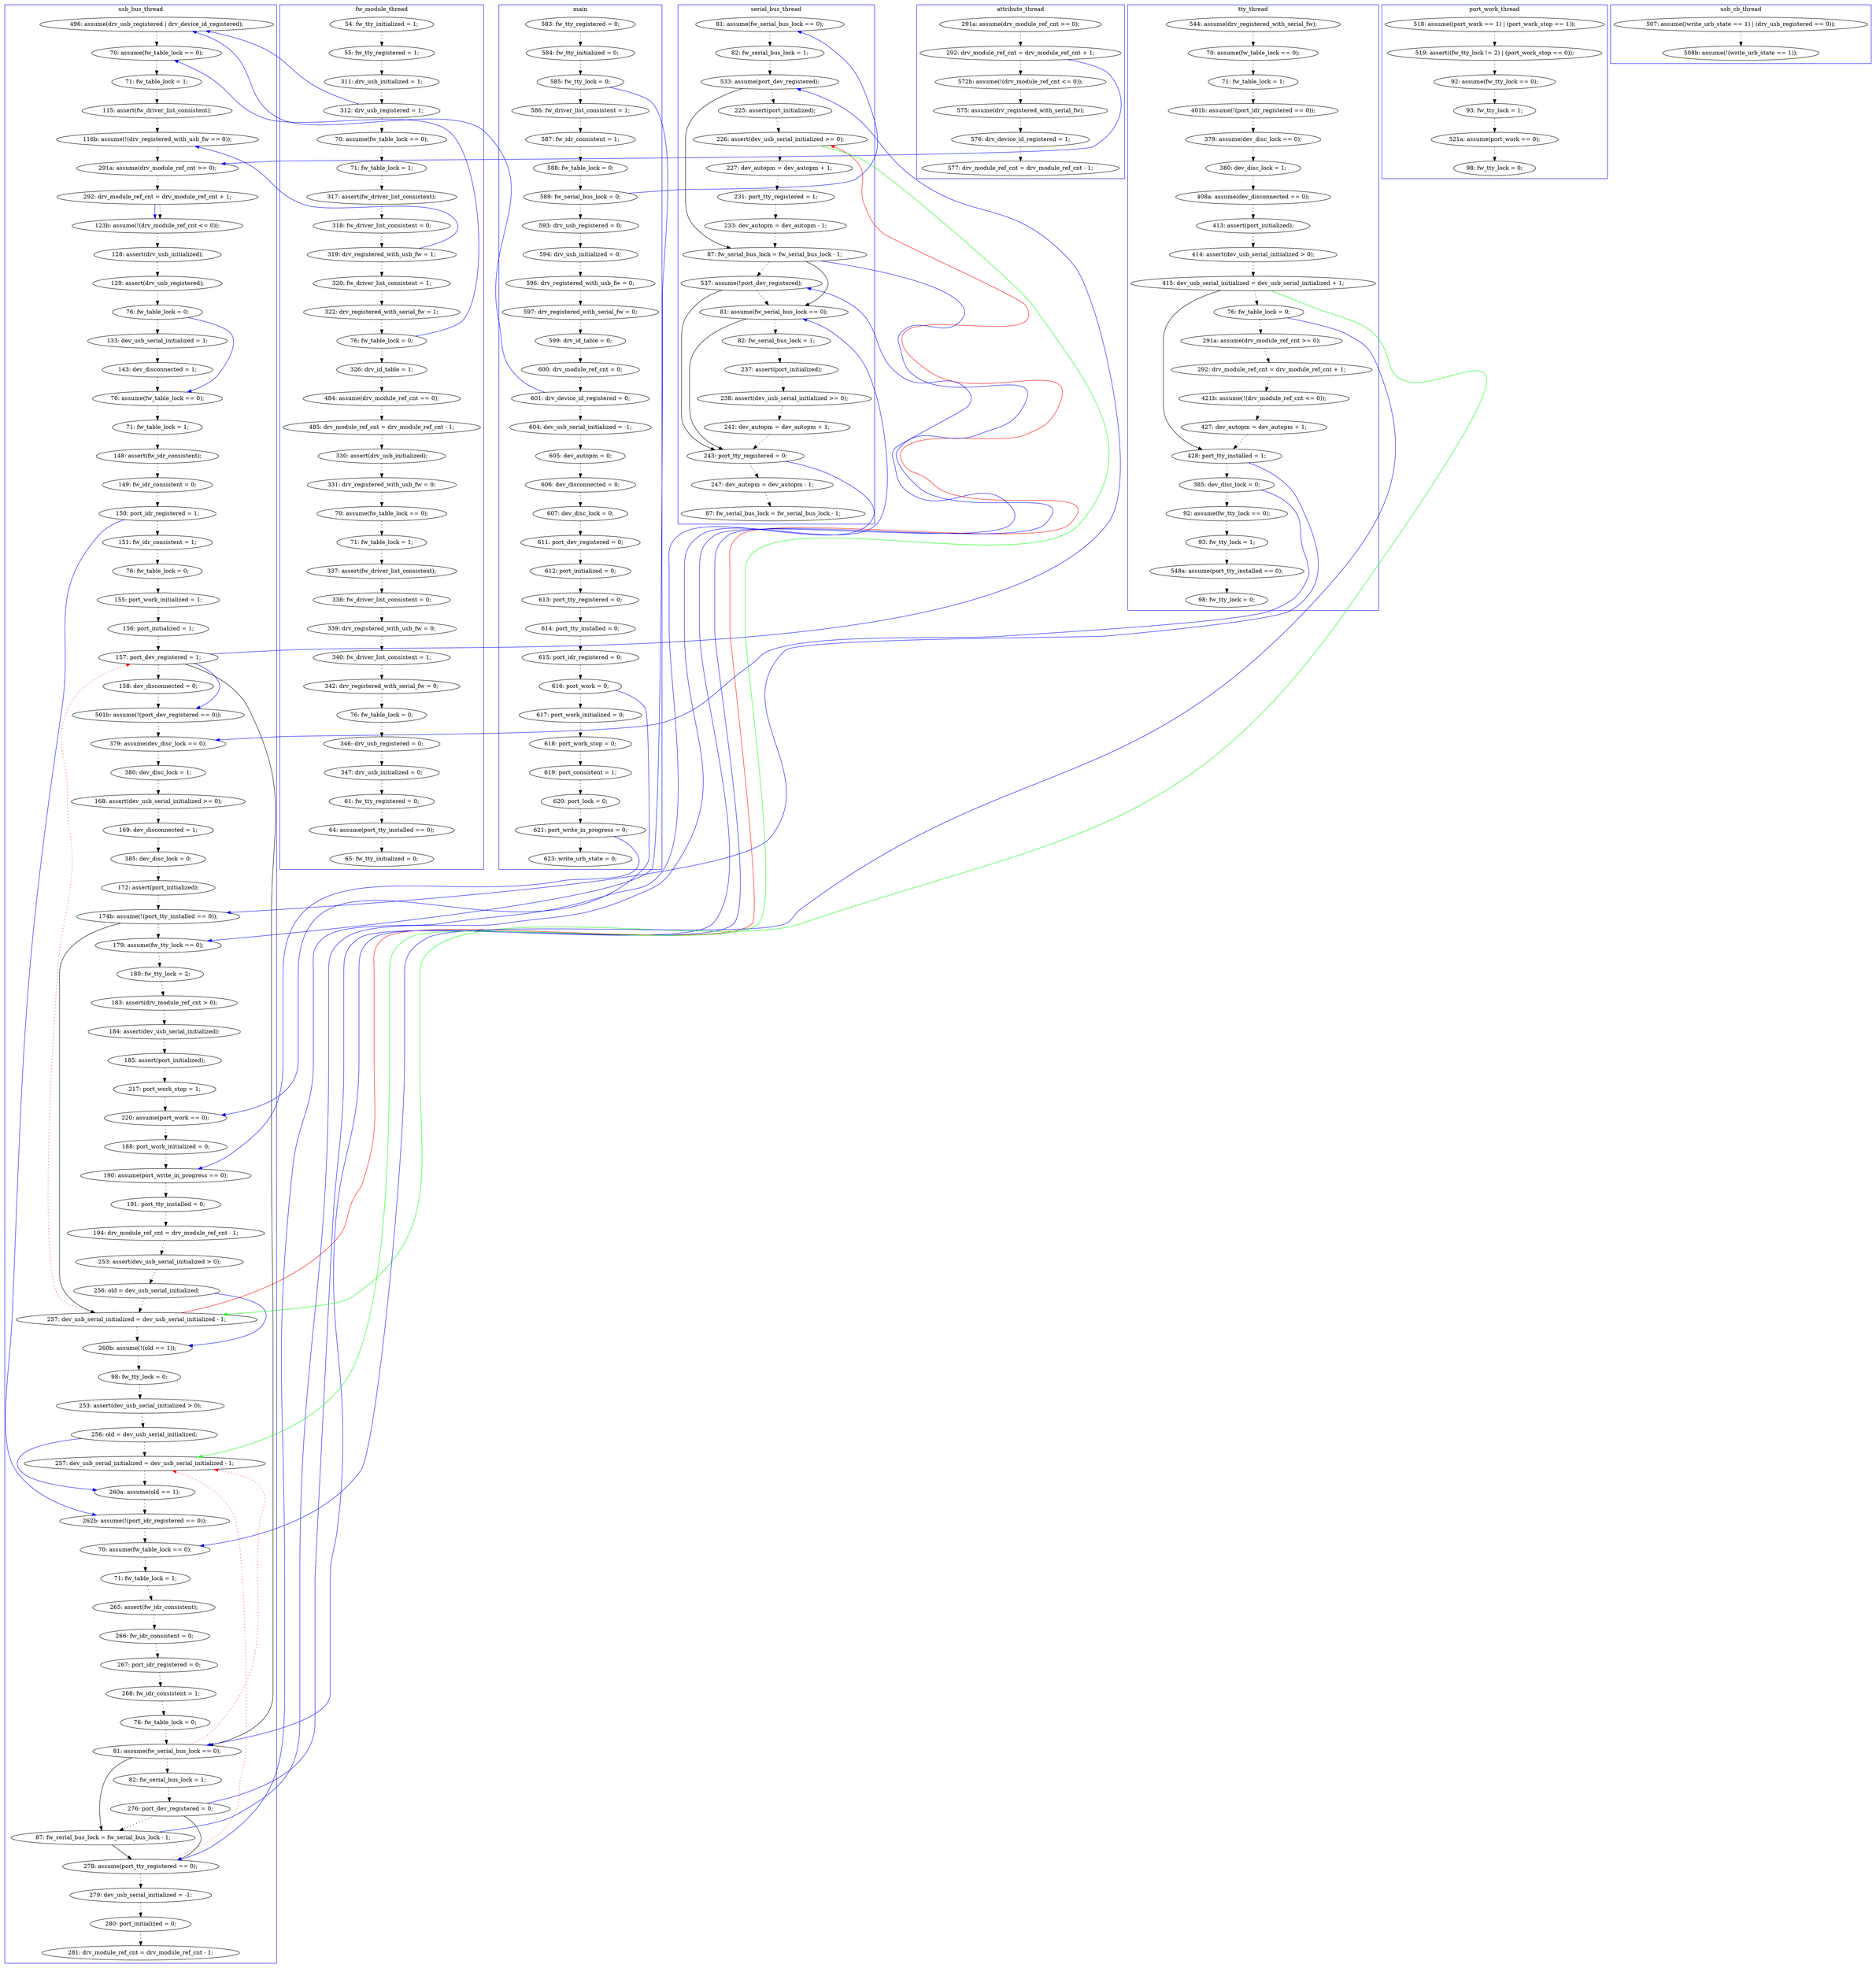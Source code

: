 digraph ProofObject {
	283 -> 303 [color = Black]
	100 -> 102 [style = dotted, color = black]
	159 -> 160 [style = dotted, color = black]
	347 -> 348 [style = dotted, color = black]
	310 -> 311 [style = dotted, color = black]
	211 -> 212 [style = dotted, color = black]
	22 -> 23 [style = dotted, color = black]
	124 -> 128 [style = dotted, color = black]
	100 -> 114 [color = Blue, constraint = false]
	210 -> 338 [style = dotted, color = black]
	172 -> 255 [style = dotted, color = black]
	15 -> 16 [style = dotted, color = black]
	55 -> 57 [style = dotted, color = black]
	173 -> 174 [style = dotted, color = black]
	285 -> 299 [color = Black]
	28 -> 29 [style = dotted, color = black]
	2 -> 3 [style = dotted, color = black]
	253 -> 257 [style = dotted, color = black]
	174 -> 176 [style = dotted, color = black]
	8 -> 9 [style = dotted, color = black]
	177 -> 181 [style = dotted, color = black]
	214 -> 237 [style = dotted, color = black]
	8 -> 185 [color = Blue, constraint = false]
	297 -> 298 [style = dotted, color = black]
	199 -> 201 [style = dotted, color = black]
	299 -> 303 [color = Blue, constraint = false]
	221 -> 226 [style = dotted, color = black]
	16 -> 17 [style = dotted, color = black]
	5 -> 6 [style = dotted, color = black]
	319 -> 324 [style = dotted, color = black]
	303 -> 251 [style = dotted, color = red, constraint = false]
	201 -> 202 [style = dotted, color = black]
	147 -> 151 [style = dotted, color = black]
	151 -> 164 [style = dotted, color = black]
	181 -> 188 [style = dotted, color = black]
	133 -> 134 [style = dotted, color = black]
	337 -> 339 [style = dotted, color = black]
	65 -> 228 [style = dotted, color = black]
	27 -> 28 [style = dotted, color = black]
	95 -> 96 [style = dotted, color = black]
	331 -> 335 [style = dotted, color = black]
	313 -> 314 [style = dotted, color = black]
	272 -> 280 [style = dotted, color = black]
	234 -> 290 [color = Black]
	71 -> 74 [style = dotted, color = black]
	150 -> 169 [color = Black]
	15 -> 47 [color = Blue, constraint = false]
	262 -> 332 [style = dotted, color = black]
	209 -> 211 [style = dotted, color = black]
	142 -> 147 [style = dotted, color = black]
	216 -> 219 [style = dotted, color = black]
	330 -> 331 [style = dotted, color = black]
	251 -> 253 [style = dotted, color = black]
	83 -> 142 [style = dotted, color = black]
	327 -> 328 [style = dotted, color = black]
	150 -> 154 [style = dotted, color = black]
	325 -> 327 [style = dotted, color = black]
	220 -> 251 [color = Green, constraint = false]
	163 -> 167 [style = dotted, color = black]
	121 -> 124 [style = dotted, color = black]
	12 -> 13 [style = dotted, color = black]
	264 -> 266 [style = dotted, color = black]
	267 -> 268 [style = dotted, color = black]
	269 -> 272 [style = dotted, color = black]
	61 -> 65 [style = dotted, color = black]
	26 -> 27 [style = dotted, color = black]
	212 -> 133 [style = dotted, color = red, constraint = false]
	44 -> 50 [style = dotted, color = black]
	304 -> 310 [style = dotted, color = black]
	194 -> 195 [style = dotted, color = black]
	68 -> 69 [style = dotted, color = black]
	176 -> 177 [style = dotted, color = black]
	148 -> 149 [style = dotted, color = black]
	128 -> 131 [style = dotted, color = black]
	212 -> 214 [style = dotted, color = black]
	119 -> 120 [style = dotted, color = black]
	348 -> 349 [style = dotted, color = black]
	191 -> 192 [style = dotted, color = black]
	299 -> 305 [style = dotted, color = black]
	6 -> 7 [style = dotted, color = black]
	93 -> 95 [style = dotted, color = black]
	283 -> 287 [style = dotted, color = black]
	138 -> 173 [style = dotted, color = black]
	303 -> 304 [style = dotted, color = black]
	314 -> 317 [style = dotted, color = black]
	169 -> 172 [style = dotted, color = black]
	198 -> 199 [style = dotted, color = black]
	134 -> 138 [style = dotted, color = black]
	25 -> 26 [style = dotted, color = black]
	290 -> 291 [style = dotted, color = black]
	146 -> 148 [style = dotted, color = black]
	133 -> 216 [color = Blue, constraint = false]
	74 -> 88 [style = dotted, color = black]
	132 -> 140 [style = dotted, color = black]
	69 -> 71 [style = dotted, color = black]
	237 -> 249 [style = dotted, color = black]
	328 -> 329 [style = dotted, color = black]
	227 -> 234 [style = dotted, color = black]
	160 -> 163 [style = dotted, color = black]
	131 -> 133 [style = dotted, color = black]
	47 -> 68 [style = dotted, color = black]
	115 -> 117 [style = dotted, color = black]
	190 -> 191 [style = dotted, color = black]
	18 -> 19 [style = dotted, color = black]
	287 -> 290 [color = Blue, constraint = false]
	82 -> 83 [style = dotted, color = black]
	43 -> 44 [style = dotted, color = black]
	167 -> 169 [style = dotted, color = black]
	216 -> 234 [color = Black]
	36 -> 38 [style = dotted, color = black]
	59 -> 61 [style = dotted, color = black]
	120 -> 257 [color = Blue, constraint = false]
	324 -> 325 [style = dotted, color = black]
	23 -> 24 [style = dotted, color = black]
	102 -> 110 [style = dotted, color = black]
	356 -> 357 [style = dotted, color = black]
	140 -> 141 [style = dotted, color = black]
	11 -> 12 [style = dotted, color = black]
	234 -> 280 [color = Blue, constraint = false]
	30 -> 31 [style = dotted, color = black]
	280 -> 251 [style = dotted, color = red, constraint = false]
	263 -> 264 [style = dotted, color = black]
	283 -> 285 [color = Blue, constraint = false]
	186 -> 216 [style = dotted, color = black]
	50 -> 51 [style = dotted, color = black]
	51 -> 54 [style = dotted, color = black]
	290 -> 299 [color = Black]
	172 -> 173 [color = Blue, constraint = false]
	29 -> 30 [style = dotted, color = black]
	20 -> 21 [style = dotted, color = black]
	192 -> 193 [style = dotted, color = black]
	250 -> 253 [color = Blue, constraint = false]
	287 -> 303 [color = Black]
	54 -> 55 [style = dotted, color = black]
	249 -> 250 [style = dotted, color = black]
	281 -> 283 [style = dotted, color = black]
	24 -> 25 [style = dotted, color = black]
	110 -> 114 [style = dotted, color = black]
	190 -> 212 [color = Black]
	126 -> 127 [style = dotted, color = black]
	154 -> 263 [color = Blue, constraint = false]
	57 -> 59 [style = dotted, color = black]
	114 -> 115 [style = dotted, color = black]
	255 -> 256 [style = dotted, color = black]
	7 -> 8 [style = dotted, color = black]
	329 -> 330 [style = dotted, color = black]
	4 -> 5 [style = dotted, color = black]
	339 -> 347 [style = dotted, color = black]
	212 -> 220 [color = Red, constraint = false]
	3 -> 4 [style = dotted, color = black]
	285 -> 290 [style = dotted, color = black]
	296 -> 297 [style = dotted, color = black]
	44 -> 47 [color = Blue, constraint = false]
	75 -> 126 [style = dotted, color = black]
	338 -> 356 [style = dotted, color = black]
	280 -> 281 [style = dotted, color = black]
	335 -> 337 [style = dotted, color = black]
	149 -> 150 [style = dotted, color = black]
	226 -> 227 [style = dotted, color = black]
	203 -> 204 [style = dotted, color = black]
	188 -> 190 [style = dotted, color = black]
	360 -> 364 [style = dotted, color = black]
	4 -> 191 [color = Blue, constraint = false]
	228 -> 313 [style = dotted, color = black]
	14 -> 15 [style = dotted, color = black]
	266 -> 267 [style = dotted, color = black]
	65 -> 68 [color = Blue, constraint = false]
	30 -> 202 [color = Blue, constraint = false]
	185 -> 186 [style = dotted, color = black]
	19 -> 20 [style = dotted, color = black]
	234 -> 285 [style = dotted, color = black]
	133 -> 138 [color = Blue, constraint = false]
	169 -> 190 [color = Blue, constraint = false]
	89 -> 93 [color = Blue, constraint = false]
	88 -> 89 [style = dotted, color = black]
	96 -> 100 [style = dotted, color = black]
	195 -> 198 [style = dotted, color = black]
	127 -> 132 [style = dotted, color = black]
	257 -> 263 [style = dotted, color = black]
	154 -> 159 [style = dotted, color = black]
	268 -> 269 [style = dotted, color = black]
	83 -> 88 [color = Blue, constraint = false]
	219 -> 220 [style = dotted, color = black]
	89 -> 93 [style = dotted, color = black]
	13 -> 14 [style = dotted, color = black]
	17 -> 18 [style = dotted, color = black]
	141 -> 146 [style = dotted, color = black]
	193 -> 194 [style = dotted, color = black]
	38 -> 43 [style = dotted, color = black]
	133 -> 280 [color = Black]
	120 -> 121 [style = dotted, color = black]
	357 -> 360 [style = dotted, color = black]
	280 -> 287 [color = Black]
	305 -> 309 [style = dotted, color = black]
	340 -> 343 [style = dotted, color = black]
	250 -> 251 [style = dotted, color = black]
	291 -> 296 [style = dotted, color = black]
	204 -> 209 [style = dotted, color = black]
	298 -> 299 [style = dotted, color = black]
	202 -> 203 [style = dotted, color = black]
	256 -> 262 [style = dotted, color = black]
	10 -> 11 [style = dotted, color = black]
	317 -> 319 [style = dotted, color = black]
	25 -> 199 [color = Blue, constraint = false]
	57 -> 74 [color = Blue, constraint = false]
	211 -> 214 [color = Blue, constraint = false]
	21 -> 22 [style = dotted, color = black]
	150 -> 212 [color = Green, constraint = false]
	117 -> 119 [style = dotted, color = black]
	9 -> 10 [style = dotted, color = black]
	220 -> 221 [style = dotted, color = black]
	subgraph cluster6 {
		label = usb_cb_thread
		color = blue
		340  [label = "507: assume((write_urb_state == 1) | (drv_usb_registered == 0));"]
		343  [label = "508b: assume(!(write_urb_state == 1));"]
	}
	subgraph cluster7 {
		label = port_work_thread
		color = blue
		338  [label = "519: assert((fw_tty_lock != 2) | (port_work_stop == 0));"]
		210  [label = "518: assume((port_work == 1) | (port_work_stop == 1));"]
		356  [label = "92: assume(fw_tty_lock == 0);"]
		360  [label = "521a: assume(port_work == 0);"]
		357  [label = "93: fw_tty_lock = 1;"]
		364  [label = "98: fw_tty_lock = 0;"]
	}
	subgraph cluster1 {
		label = fw_module_thread
		color = blue
		59  [label = "320: fw_driver_list_consistent = 1;"]
		55  [label = "318: fw_driver_list_consistent = 0;"]
		330  [label = "340: fw_driver_list_consistent = 1;"]
		324  [label = "70: assume(fw_table_lock == 0);"]
		331  [label = "342: drv_registered_with_serial_fw = 0;"]
		54  [label = "317: assert(fw_driver_list_consistent);"]
		325  [label = "71: fw_table_lock = 1;"]
		65  [label = "76: fw_table_lock = 0;"]
		228  [label = "326: drv_id_table = 1;"]
		339  [label = "347: drv_usb_initialized = 0;"]
		43  [label = "311: drv_usb_initialized = 1;"]
		313  [label = "484: assume(drv_module_ref_cnt == 0);"]
		51  [label = "71: fw_table_lock = 1;"]
		57  [label = "319: drv_registered_with_usb_fw = 1;"]
		38  [label = "55: fw_tty_registered = 1;"]
		348  [label = "64: assume(port_tty_installed == 0);"]
		337  [label = "346: drv_usb_registered = 0;"]
		61  [label = "322: drv_registered_with_serial_fw = 1;"]
		349  [label = "65: fw_tty_initialized = 0;"]
		44  [label = "312: drv_usb_registered = 1;"]
		335  [label = "76: fw_table_lock = 0;"]
		329  [label = "339: drv_registered_with_usb_fw = 0;"]
		328  [label = "338: fw_driver_list_consistent = 0;"]
		347  [label = "61: fw_tty_registered = 0;"]
		327  [label = "337: assert(fw_driver_list_consistent);"]
		314  [label = "485: drv_module_ref_cnt = drv_module_ref_cnt - 1;"]
		36  [label = "54: fw_tty_initialized = 1;"]
		317  [label = "330: assert(drv_usb_initialized);"]
		50  [label = "70: assume(fw_table_lock == 0);"]
		319  [label = "331: drv_registered_with_usb_fw = 0;"]
	}
	subgraph cluster0 {
		label = main
		color = blue
		13  [label = "599: drv_id_table = 0;"]
		14  [label = "600: drv_module_ref_cnt = 0;"]
		27  [label = "618: port_work_stop = 0;"]
		2  [label = "583: fw_tty_registered = 0;"]
		30  [label = "621: port_write_in_progress = 0;"]
		5  [label = "586: fw_driver_list_consistent = 1;"]
		7  [label = "588: fw_table_lock = 0;"]
		31  [label = "623: write_urb_state = 0;"]
		9  [label = "593: drv_usb_registered = 0;"]
		12  [label = "597: drv_registered_with_serial_fw = 0;"]
		15  [label = "601: drv_device_id_registered = 0;"]
		16  [label = "604: dev_usb_serial_initialized = -1;"]
		3  [label = "584: fw_tty_initialized = 0;"]
		20  [label = "611: port_dev_registered = 0;"]
		18  [label = "606: dev_disconnected = 0;"]
		10  [label = "594: drv_usb_initialized = 0;"]
		8  [label = "589: fw_serial_bus_lock = 0;"]
		11  [label = "596: drv_registered_with_usb_fw = 0;"]
		25  [label = "616: port_work = 0;"]
		24  [label = "615: port_idr_registered = 0;"]
		26  [label = "617: port_work_initialized = 0;"]
		21  [label = "612: port_initialized = 0;"]
		22  [label = "613: port_tty_registered = 0;"]
		19  [label = "607: dev_disc_lock = 0;"]
		28  [label = "619: port_consistent = 1;"]
		4  [label = "585: fw_tty_lock = 0;"]
		6  [label = "587: fw_idr_consistent = 1;"]
		17  [label = "605: dev_autopm = 0;"]
		29  [label = "620: port_lock = 0;"]
		23  [label = "614: port_tty_installed = 0;"]
	}
	subgraph cluster5 {
		label = attribute_thread
		color = blue
		82  [label = "291a: assume(drv_module_ref_cnt >= 0);"]
		83  [label = "292: drv_module_ref_cnt = drv_module_ref_cnt + 1;"]
		164  [label = "577: drv_module_ref_cnt = drv_module_ref_cnt - 1;"]
		142  [label = "572b: assume(!(drv_module_ref_cnt <= 0));"]
		147  [label = "575: assume(drv_registered_with_serial_fw);"]
		151  [label = "576: drv_device_id_registered = 1;"]
	}
	subgraph cluster3 {
		label = serial_bus_thread
		color = blue
		285  [label = "537: assume(!port_dev_registered);"]
		296  [label = "237: assert(port_initialized);"]
		298  [label = "241: dev_autopm = dev_autopm + 1;"]
		220  [label = "226: assert(dev_usb_serial_initialized >= 0);"]
		291  [label = "82: fw_serial_bus_lock = 1;"]
		185  [label = "81: assume(fw_serial_bus_lock == 0);"]
		226  [label = "231: port_tty_registered = 1;"]
		305  [label = "247: dev_autopm = dev_autopm - 1;"]
		299  [label = "243: port_tty_registered = 0;"]
		234  [label = "87: fw_serial_bus_lock = fw_serial_bus_lock - 1;"]
		216  [label = "533: assume(port_dev_registered);"]
		290  [label = "81: assume(fw_serial_bus_lock == 0);"]
		227  [label = "233: dev_autopm = dev_autopm - 1;"]
		297  [label = "238: assert(dev_usb_serial_initialized >= 0);"]
		219  [label = "225: assert(port_initialized);"]
		221  [label = "227: dev_autopm = dev_autopm + 1;"]
		309  [label = "87: fw_serial_bus_lock = fw_serial_bus_lock - 1;"]
		186  [label = "82: fw_serial_bus_lock = 1;"]
	}
	subgraph cluster4 {
		label = tty_thread
		color = blue
		132  [label = "401b: assume(!(port_idr_registered == 0));"]
		159  [label = "291a: assume(drv_module_ref_cnt >= 0);"]
		160  [label = "292: drv_module_ref_cnt = drv_module_ref_cnt + 1;"]
		75  [label = "544: assume(drv_registered_with_serial_fw);"]
		256  [label = "93: fw_tty_lock = 1;"]
		148  [label = "413: assert(port_initialized);"]
		146  [label = "408a: assume(dev_disconnected == 0);"]
		154  [label = "76: fw_table_lock = 0;"]
		169  [label = "428: port_tty_installed = 1;"]
		141  [label = "380: dev_disc_lock = 1;"]
		163  [label = "421b: assume(!(drv_module_ref_cnt <= 0));"]
		255  [label = "92: assume(fw_tty_lock == 0);"]
		140  [label = "379: assume(dev_disc_lock == 0);"]
		149  [label = "414: assert(dev_usb_serial_initialized > 0);"]
		262  [label = "548a: assume(port_tty_installed == 0);"]
		150  [label = "415: dev_usb_serial_initialized = dev_usb_serial_initialized + 1;"]
		167  [label = "427: dev_autopm = dev_autopm + 1;"]
		127  [label = "71: fw_table_lock = 1;"]
		172  [label = "385: dev_disc_lock = 0;"]
		332  [label = "98: fw_tty_lock = 0;"]
		126  [label = "70: assume(fw_table_lock == 0);"]
	}
	subgraph cluster2 {
		label = usb_bus_thread
		color = blue
		251  [label = "257: dev_usb_serial_initialized = dev_usb_serial_initialized - 1;"]
		195  [label = "185: assert(port_initialized);"]
		74  [label = "116b: assume(!(drv_registered_with_usb_fw == 0));"]
		311  [label = "281: drv_module_ref_cnt = drv_module_ref_cnt - 1;"]
		124  [label = "76: fw_table_lock = 0;"]
		212  [label = "257: dev_usb_serial_initialized = dev_usb_serial_initialized - 1;"]
		100  [label = "76: fw_table_lock = 0;"]
		209  [label = "253: assert(dev_usb_serial_initialized > 0);"]
		192  [label = "180: fw_tty_lock = 2;"]
		119  [label = "149: fw_idr_consistent = 0;"]
		121  [label = "151: fw_idr_consistent = 1;"]
		201  [label = "188: port_work_initialized = 0;"]
		114  [label = "70: assume(fw_table_lock == 0);"]
		267  [label = "266: fw_idr_consistent = 0;"]
		199  [label = "220: assume(port_work == 0);"]
		253  [label = "260a: assume(old == 1);"]
		310  [label = "280: port_initialized = 0;"]
		203  [label = "191: port_tty_installed = 0;"]
		191  [label = "179: assume(fw_tty_lock == 0);"]
		204  [label = "194: drv_module_ref_cnt = drv_module_ref_cnt - 1;"]
		177  [label = "169: dev_disconnected = 1;"]
		264  [label = "71: fw_table_lock = 1;"]
		250  [label = "256: old = dev_usb_serial_initialized;"]
		198  [label = "217: port_work_stop = 1;"]
		257  [label = "262b: assume(!(port_idr_registered == 0));"]
		268  [label = "267: port_idr_registered = 0;"]
		88  [label = "291a: assume(drv_module_ref_cnt >= 0);"]
		303  [label = "278: assume(port_tty_registered == 0);"]
		133  [label = "157: port_dev_registered = 1;"]
		69  [label = "71: fw_table_lock = 1;"]
		269  [label = "268: fw_idr_consistent = 1;"]
		193  [label = "183: assert(drv_module_ref_cnt > 0);"]
		188  [label = "172: assert(port_initialized);"]
		190  [label = "174b: assume(!(port_tty_installed == 0));"]
		211  [label = "256: old = dev_usb_serial_initialized;"]
		102  [label = "133: dev_usb_serial_initialized = 1;"]
		266  [label = "265: assert(fw_idr_consistent);"]
		194  [label = "184: assert(dev_usb_serial_initialized);"]
		89  [label = "292: drv_module_ref_cnt = drv_module_ref_cnt + 1;"]
		131  [label = "156: port_initialized = 1;"]
		304  [label = "279: dev_usb_serial_initialized = -1;"]
		202  [label = "190: assume(port_write_in_progress == 0);"]
		71  [label = "115: assert(fw_driver_list_consistent);"]
		96  [label = "129: assert(drv_usb_registered);"]
		47  [label = "496: assume(drv_usb_registered | drv_device_id_registered);"]
		93  [label = "123b: assume(!(drv_module_ref_cnt <= 0));"]
		117  [label = "148: assert(fw_idr_consistent);"]
		272  [label = "76: fw_table_lock = 0;"]
		115  [label = "71: fw_table_lock = 1;"]
		120  [label = "150: port_idr_registered = 1;"]
		263  [label = "70: assume(fw_table_lock == 0);"]
		281  [label = "82: fw_serial_bus_lock = 1;"]
		138  [label = "501b: assume(!(port_dev_registered == 0));"]
		283  [label = "276: port_dev_registered = 0;"]
		214  [label = "260b: assume(!(old == 1));"]
		95  [label = "128: assert(drv_usb_initialized);"]
		237  [label = "98: fw_tty_lock = 0;"]
		249  [label = "253: assert(dev_usb_serial_initialized > 0);"]
		173  [label = "379: assume(dev_disc_lock == 0);"]
		110  [label = "143: dev_disconnected = 1;"]
		181  [label = "385: dev_disc_lock = 0;"]
		174  [label = "380: dev_disc_lock = 1;"]
		287  [label = "87: fw_serial_bus_lock = fw_serial_bus_lock - 1;"]
		128  [label = "155: port_work_initialized = 1;"]
		68  [label = "70: assume(fw_table_lock == 0);"]
		176  [label = "168: assert(dev_usb_serial_initialized >= 0);"]
		134  [label = "158: dev_disconnected = 0;"]
		280  [label = "81: assume(fw_serial_bus_lock == 0);"]
	}
}